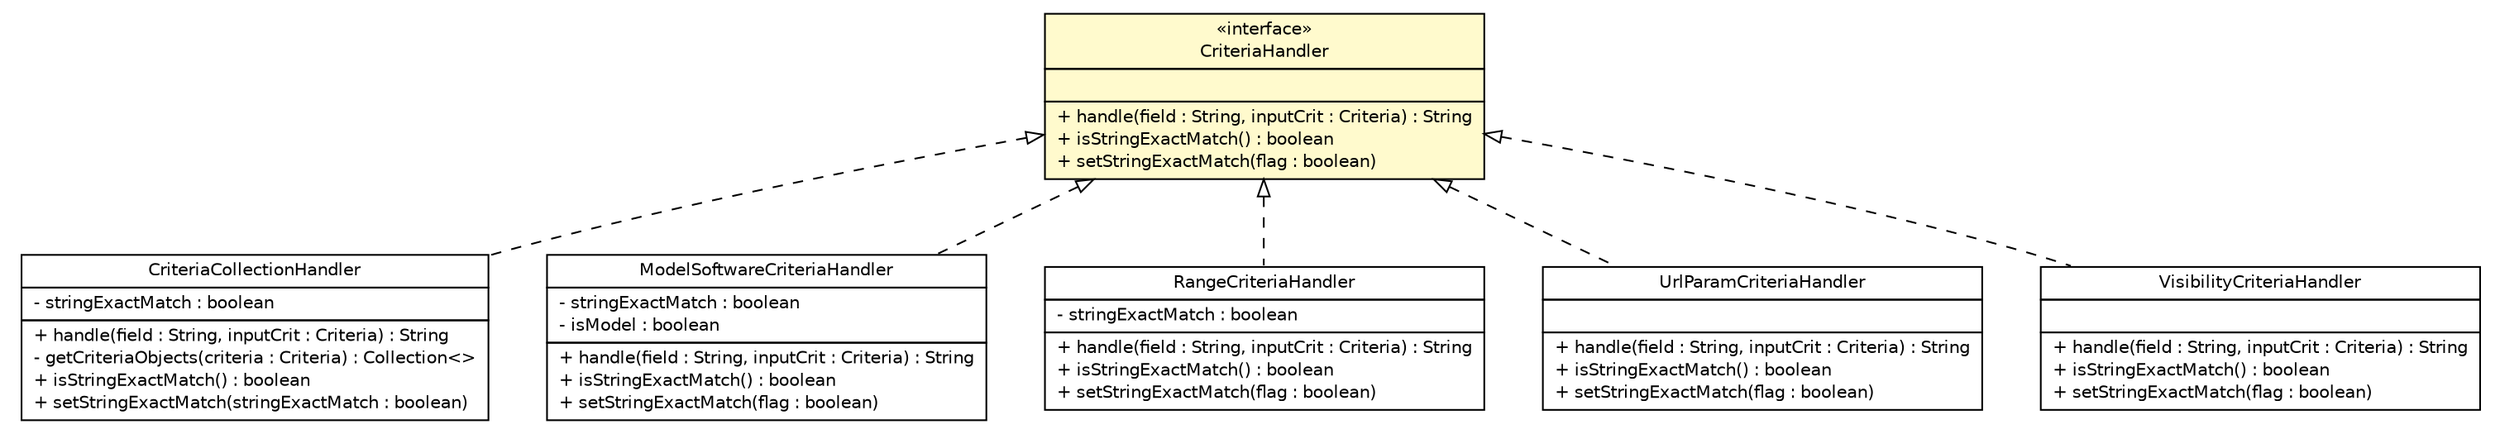 #!/usr/local/bin/dot
#
# Class diagram 
# Generated by UmlGraph version 4.8 (http://www.spinellis.gr/sw/umlgraph)
#

digraph G {
	edge [fontname="Helvetica",fontsize=10,labelfontname="Helvetica",labelfontsize=10];
	node [fontname="Helvetica",fontsize=10,shape=plaintext];
	// gov.nih.nci.ncia.criteriahandler.CriteriaCollectionHandler
	c18268 [label=<<table border="0" cellborder="1" cellspacing="0" cellpadding="2" port="p" href="./CriteriaCollectionHandler.html">
		<tr><td><table border="0" cellspacing="0" cellpadding="1">
			<tr><td> CriteriaCollectionHandler </td></tr>
		</table></td></tr>
		<tr><td><table border="0" cellspacing="0" cellpadding="1">
			<tr><td align="left"> - stringExactMatch : boolean </td></tr>
		</table></td></tr>
		<tr><td><table border="0" cellspacing="0" cellpadding="1">
			<tr><td align="left"> + handle(field : String, inputCrit : Criteria) : String </td></tr>
			<tr><td align="left"> - getCriteriaObjects(criteria : Criteria) : Collection&lt;&gt; </td></tr>
			<tr><td align="left"> + isStringExactMatch() : boolean </td></tr>
			<tr><td align="left"> + setStringExactMatch(stringExactMatch : boolean) </td></tr>
		</table></td></tr>
		</table>>, fontname="Helvetica", fontcolor="black", fontsize=10.0];
	// gov.nih.nci.ncia.criteriahandler.CriteriaHandler
	c18269 [label=<<table border="0" cellborder="1" cellspacing="0" cellpadding="2" port="p" bgcolor="lemonChiffon" href="./CriteriaHandler.html">
		<tr><td><table border="0" cellspacing="0" cellpadding="1">
			<tr><td> &laquo;interface&raquo; </td></tr>
			<tr><td> CriteriaHandler </td></tr>
		</table></td></tr>
		<tr><td><table border="0" cellspacing="0" cellpadding="1">
			<tr><td align="left">  </td></tr>
		</table></td></tr>
		<tr><td><table border="0" cellspacing="0" cellpadding="1">
			<tr><td align="left"> + handle(field : String, inputCrit : Criteria) : String </td></tr>
			<tr><td align="left"> + isStringExactMatch() : boolean </td></tr>
			<tr><td align="left"> + setStringExactMatch(flag : boolean) </td></tr>
		</table></td></tr>
		</table>>, fontname="Helvetica", fontcolor="black", fontsize=10.0];
	// gov.nih.nci.ncia.criteriahandler.ModelSoftwareCriteriaHandler
	c18271 [label=<<table border="0" cellborder="1" cellspacing="0" cellpadding="2" port="p" href="./ModelSoftwareCriteriaHandler.html">
		<tr><td><table border="0" cellspacing="0" cellpadding="1">
			<tr><td> ModelSoftwareCriteriaHandler </td></tr>
		</table></td></tr>
		<tr><td><table border="0" cellspacing="0" cellpadding="1">
			<tr><td align="left"> - stringExactMatch : boolean </td></tr>
			<tr><td align="left"> - isModel : boolean </td></tr>
		</table></td></tr>
		<tr><td><table border="0" cellspacing="0" cellpadding="1">
			<tr><td align="left"> + handle(field : String, inputCrit : Criteria) : String </td></tr>
			<tr><td align="left"> + isStringExactMatch() : boolean </td></tr>
			<tr><td align="left"> + setStringExactMatch(flag : boolean) </td></tr>
		</table></td></tr>
		</table>>, fontname="Helvetica", fontcolor="black", fontsize=10.0];
	// gov.nih.nci.ncia.criteriahandler.RangeCriteriaHandler
	c18272 [label=<<table border="0" cellborder="1" cellspacing="0" cellpadding="2" port="p" href="./RangeCriteriaHandler.html">
		<tr><td><table border="0" cellspacing="0" cellpadding="1">
			<tr><td> RangeCriteriaHandler </td></tr>
		</table></td></tr>
		<tr><td><table border="0" cellspacing="0" cellpadding="1">
			<tr><td align="left"> - stringExactMatch : boolean </td></tr>
		</table></td></tr>
		<tr><td><table border="0" cellspacing="0" cellpadding="1">
			<tr><td align="left"> + handle(field : String, inputCrit : Criteria) : String </td></tr>
			<tr><td align="left"> + isStringExactMatch() : boolean </td></tr>
			<tr><td align="left"> + setStringExactMatch(flag : boolean) </td></tr>
		</table></td></tr>
		</table>>, fontname="Helvetica", fontcolor="black", fontsize=10.0];
	// gov.nih.nci.ncia.criteriahandler.UrlParamCriteriaHandler
	c18273 [label=<<table border="0" cellborder="1" cellspacing="0" cellpadding="2" port="p" href="./UrlParamCriteriaHandler.html">
		<tr><td><table border="0" cellspacing="0" cellpadding="1">
			<tr><td> UrlParamCriteriaHandler </td></tr>
		</table></td></tr>
		<tr><td><table border="0" cellspacing="0" cellpadding="1">
			<tr><td align="left">  </td></tr>
		</table></td></tr>
		<tr><td><table border="0" cellspacing="0" cellpadding="1">
			<tr><td align="left"> + handle(field : String, inputCrit : Criteria) : String </td></tr>
			<tr><td align="left"> + isStringExactMatch() : boolean </td></tr>
			<tr><td align="left"> + setStringExactMatch(flag : boolean) </td></tr>
		</table></td></tr>
		</table>>, fontname="Helvetica", fontcolor="black", fontsize=10.0];
	// gov.nih.nci.ncia.criteriahandler.VisibilityCriteriaHandler
	c18274 [label=<<table border="0" cellborder="1" cellspacing="0" cellpadding="2" port="p" href="./VisibilityCriteriaHandler.html">
		<tr><td><table border="0" cellspacing="0" cellpadding="1">
			<tr><td> VisibilityCriteriaHandler </td></tr>
		</table></td></tr>
		<tr><td><table border="0" cellspacing="0" cellpadding="1">
			<tr><td align="left">  </td></tr>
		</table></td></tr>
		<tr><td><table border="0" cellspacing="0" cellpadding="1">
			<tr><td align="left"> + handle(field : String, inputCrit : Criteria) : String </td></tr>
			<tr><td align="left"> + isStringExactMatch() : boolean </td></tr>
			<tr><td align="left"> + setStringExactMatch(flag : boolean) </td></tr>
		</table></td></tr>
		</table>>, fontname="Helvetica", fontcolor="black", fontsize=10.0];
	//gov.nih.nci.ncia.criteriahandler.CriteriaCollectionHandler implements gov.nih.nci.ncia.criteriahandler.CriteriaHandler
	c18269:p -> c18268:p [dir=back,arrowtail=empty,style=dashed];
	//gov.nih.nci.ncia.criteriahandler.ModelSoftwareCriteriaHandler implements gov.nih.nci.ncia.criteriahandler.CriteriaHandler
	c18269:p -> c18271:p [dir=back,arrowtail=empty,style=dashed];
	//gov.nih.nci.ncia.criteriahandler.RangeCriteriaHandler implements gov.nih.nci.ncia.criteriahandler.CriteriaHandler
	c18269:p -> c18272:p [dir=back,arrowtail=empty,style=dashed];
	//gov.nih.nci.ncia.criteriahandler.UrlParamCriteriaHandler implements gov.nih.nci.ncia.criteriahandler.CriteriaHandler
	c18269:p -> c18273:p [dir=back,arrowtail=empty,style=dashed];
	//gov.nih.nci.ncia.criteriahandler.VisibilityCriteriaHandler implements gov.nih.nci.ncia.criteriahandler.CriteriaHandler
	c18269:p -> c18274:p [dir=back,arrowtail=empty,style=dashed];
}

